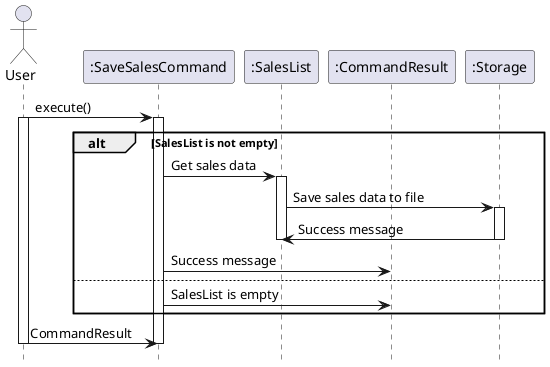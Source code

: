 @startuml
hide footbox
actor User
participant ":SaveSalesCommand" as SaveSalesCommand
participant ":SalesList" as SalesList
participant ":CommandResult" as CommandResult
participant ":Storage" as Storage

User -> SaveSalesCommand: execute()
activate User
activate SaveSalesCommand

alt SalesList is not empty
  SaveSalesCommand -> SalesList: Get sales data
  activate SalesList
  SalesList -> Storage: Save sales data to file
  activate Storage
  Storage -> SalesList: Success message
  deactivate Storage
  deactivate SalesList
  SaveSalesCommand -> CommandResult: Success message
  else
  SaveSalesCommand -> CommandResult: SalesList is empty
end

User -> SaveSalesCommand: CommandResult
deactivate User
deactivate SaveSalesCommand
@enduml
